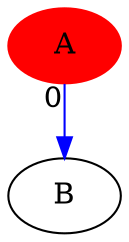 digraph {
node1[label = "A", style=filled color="red"]
node2[label = "B"]
node1 -> node2[taillabel = "0", color= "blue"]
}